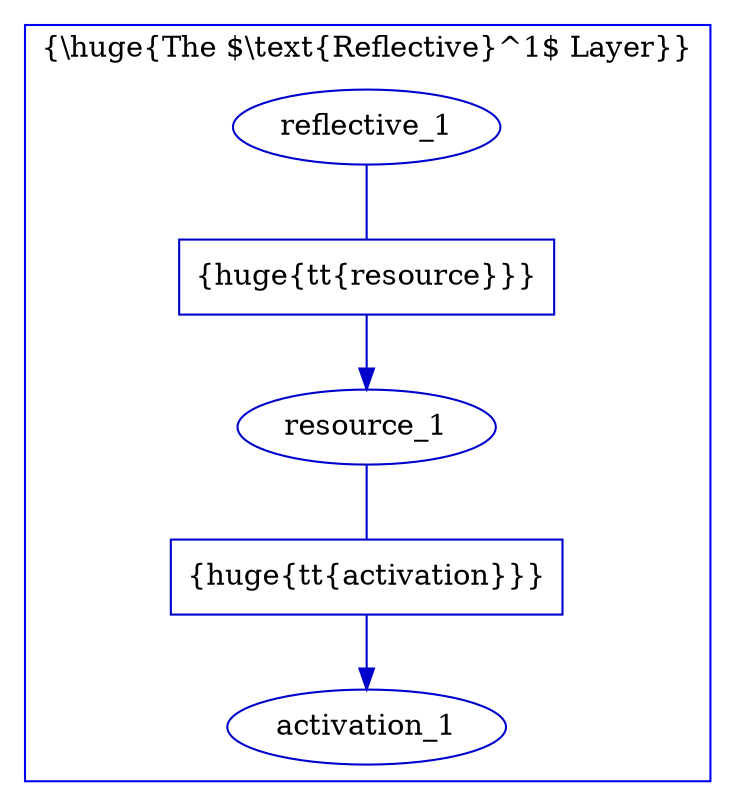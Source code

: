digraph G {

  subgraph cluster_1 {
    label = "{\\huge{The $\\text{Reflective}^1$ Layer}}";
    color=blue
    
    // reflective
    node [fillcolor = white, color = "#0000CC", style = filled];
    edge [color = "#0000CC"];
        
    // activation_1^*
    
    activation_1 [texlbl = "{\huge{\tt{Activation*}}}"];
    
    // resource_1
    
    resource_1 [texlbl = "{\huge{\tt{Resource*}}}"];
    
    resource_1_activation_activation_1 [shape=box,style=filled,label="{\huge{\tt{activation}}}"];
    resource_1 -> resource_1_activation_activation_1 [arrowhead=none];
    resource_1_activation_activation_1 -> activation_1 [style="-triangle 45"];
    
    // reflective^1
    
    reflective_1 [texlbl = "{\huge{\tt{Reflective}}}"];
    
    reflective_1_event_resource_1 [shape=box,style=filled,label="{\huge{\tt{resource}}}"];
    reflective_1 -> reflective_1_event_resource_1 [arrowhead=none];
    reflective_1_event_resource_1 -> resource_1 [style="-triangle 45"];
    
    
  }
}
